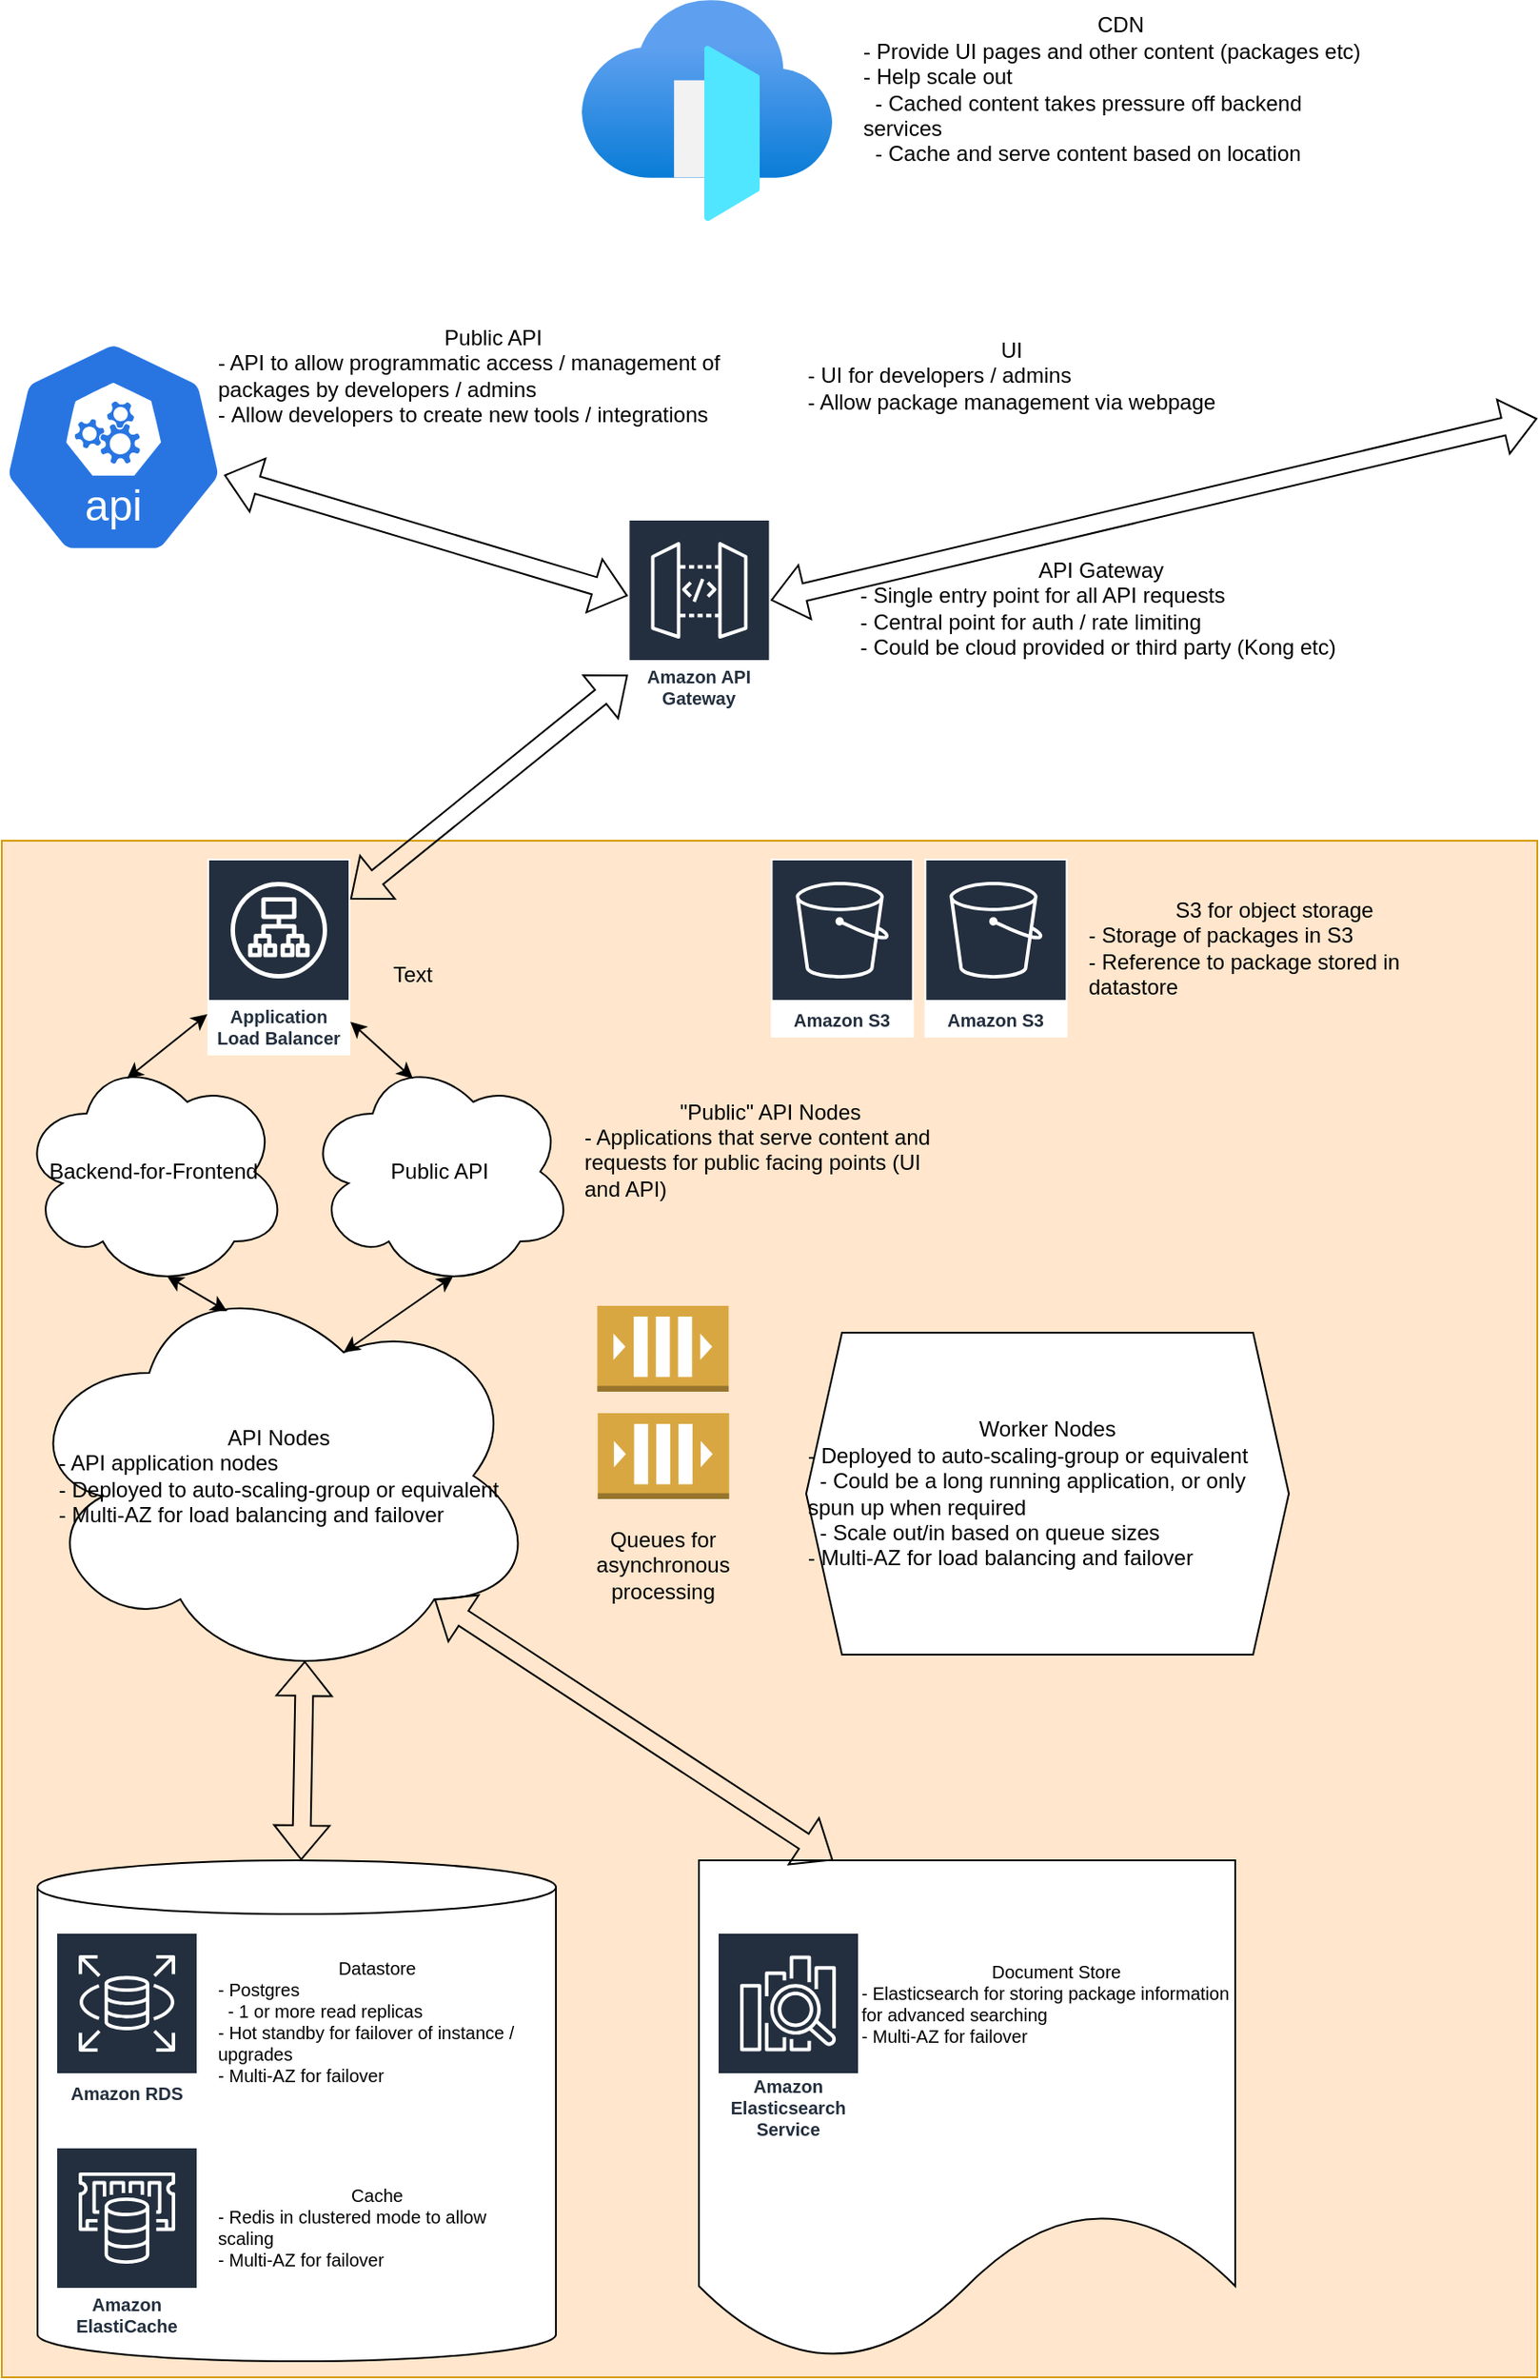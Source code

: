 <mxfile version="24.7.17">
  <diagram name="Page-1" id="X0JvL7DTKHgV-wE9UcLp">
    <mxGraphModel dx="1858" dy="2217" grid="1" gridSize="10" guides="1" tooltips="1" connect="1" arrows="1" fold="1" page="1" pageScale="1" pageWidth="827" pageHeight="1169" math="0" shadow="0">
      <root>
        <mxCell id="0" />
        <mxCell id="1" parent="0" />
        <mxCell id="qHCFgXvhmrzMCmFW_h6j-32" value="" style="whiteSpace=wrap;html=1;aspect=fixed;fillColor=#ffe6cc;strokeColor=#d79b00;" vertex="1" parent="1">
          <mxGeometry x="10" y="310" width="859" height="859" as="geometry" />
        </mxCell>
        <mxCell id="qHCFgXvhmrzMCmFW_h6j-31" value="API Nodes&lt;div style=&quot;text-align: left;&quot;&gt;- API application nodes&lt;/div&gt;&lt;div style=&quot;text-align: left;&quot;&gt;- Deployed to auto-scaling-group or equivalent&lt;/div&gt;&lt;div style=&quot;text-align: left;&quot;&gt;- Multi-AZ for load balancing and failover&lt;/div&gt;" style="ellipse;shape=cloud;whiteSpace=wrap;html=1;align=center;" vertex="1" parent="1">
          <mxGeometry x="20" y="550" width="290" height="230" as="geometry" />
        </mxCell>
        <mxCell id="qHCFgXvhmrzMCmFW_h6j-21" value="Datastore&lt;br style=&quot;font-size: 10px;&quot;&gt;&lt;div style=&quot;text-align: left;&quot;&gt;&lt;span style=&quot;background-color: initial;&quot;&gt;- Postgres&amp;nbsp;&lt;/span&gt;&lt;/div&gt;&lt;div style=&quot;text-align: left;&quot;&gt;&lt;span style=&quot;background-color: initial;&quot;&gt;&amp;nbsp; - 1 or more read replicas&lt;/span&gt;&lt;/div&gt;&lt;div style=&quot;text-align: left;&quot;&gt;- Hot standby for failover of instance / upgrades&lt;/div&gt;&lt;div style=&quot;text-align: left;&quot;&gt;- Multi-AZ&amp;nbsp;&lt;span style=&quot;background-color: initial;&quot;&gt;for failover&lt;/span&gt;&lt;/div&gt;" style="text;html=1;align=center;verticalAlign=middle;whiteSpace=wrap;rounded=0;fontSize=10;" vertex="1" parent="1">
          <mxGeometry x="130" y="930" width="180" height="80" as="geometry" />
        </mxCell>
        <mxCell id="qHCFgXvhmrzMCmFW_h6j-23" value="Amazon RDS" style="sketch=0;outlineConnect=0;fontColor=#232F3E;gradientColor=none;strokeColor=#ffffff;fillColor=#232F3E;dashed=0;verticalLabelPosition=middle;verticalAlign=bottom;align=center;html=1;whiteSpace=wrap;fontSize=10;fontStyle=1;spacing=3;shape=mxgraph.aws4.productIcon;prIcon=mxgraph.aws4.rds;" vertex="1" parent="1">
          <mxGeometry x="40" y="920" width="80" height="100" as="geometry" />
        </mxCell>
        <mxCell id="qHCFgXvhmrzMCmFW_h6j-24" value="Amazon ElastiCache" style="sketch=0;outlineConnect=0;fontColor=#232F3E;gradientColor=none;strokeColor=#ffffff;fillColor=#232F3E;dashed=0;verticalLabelPosition=middle;verticalAlign=bottom;align=center;html=1;whiteSpace=wrap;fontSize=10;fontStyle=1;spacing=3;shape=mxgraph.aws4.productIcon;prIcon=mxgraph.aws4.elasticache;" vertex="1" parent="1">
          <mxGeometry x="40" y="1040" width="80" height="110" as="geometry" />
        </mxCell>
        <mxCell id="qHCFgXvhmrzMCmFW_h6j-25" value="Cache&lt;br style=&quot;font-size: 10px;&quot;&gt;&lt;div style=&quot;text-align: left;&quot;&gt;&lt;span style=&quot;background-color: initial;&quot;&gt;- Redis in clustered mode to allow scaling&lt;/span&gt;&lt;/div&gt;&lt;div style=&quot;text-align: left;&quot;&gt;- Multi-AZ&amp;nbsp;&lt;span style=&quot;background-color: initial;&quot;&gt;for failover&lt;/span&gt;&lt;/div&gt;" style="text;html=1;align=center;verticalAlign=middle;whiteSpace=wrap;rounded=0;fontSize=10;" vertex="1" parent="1">
          <mxGeometry x="130" y="1040" width="180" height="90" as="geometry" />
        </mxCell>
        <mxCell id="qHCFgXvhmrzMCmFW_h6j-28" value="" style="shape=document;whiteSpace=wrap;html=1;boundedLbl=1;" vertex="1" parent="1">
          <mxGeometry x="400" y="880" width="300" height="280" as="geometry" />
        </mxCell>
        <mxCell id="qHCFgXvhmrzMCmFW_h6j-29" value="Amazon Elasticsearch Service" style="sketch=0;outlineConnect=0;fontColor=#232F3E;gradientColor=none;strokeColor=#ffffff;fillColor=#232F3E;dashed=0;verticalLabelPosition=middle;verticalAlign=bottom;align=center;html=1;whiteSpace=wrap;fontSize=10;fontStyle=1;spacing=3;shape=mxgraph.aws4.productIcon;prIcon=mxgraph.aws4.elasticsearch_service;" vertex="1" parent="1">
          <mxGeometry x="410" y="920" width="80" height="120" as="geometry" />
        </mxCell>
        <mxCell id="qHCFgXvhmrzMCmFW_h6j-30" value="Document Store&lt;br style=&quot;font-size: 10px;&quot;&gt;&lt;div style=&quot;text-align: left;&quot;&gt;&lt;span style=&quot;background-color: initial;&quot;&gt;- Elasticsearch for storing package information for advanced searching&lt;/span&gt;&lt;/div&gt;&lt;div style=&quot;text-align: left;&quot;&gt;- Multi-AZ for failover&lt;/div&gt;" style="text;html=1;align=center;verticalAlign=middle;whiteSpace=wrap;rounded=0;fontSize=10;" vertex="1" parent="1">
          <mxGeometry x="490" y="920" width="220" height="80" as="geometry" />
        </mxCell>
        <mxCell id="qHCFgXvhmrzMCmFW_h6j-27" value="" style="shape=cylinder3;whiteSpace=wrap;html=1;boundedLbl=1;backgroundOutline=1;size=15;fillColor=default;" vertex="1" parent="1">
          <mxGeometry x="30" y="880" width="290" height="280" as="geometry" />
        </mxCell>
        <mxCell id="qHCFgXvhmrzMCmFW_h6j-33" value="Datastore&lt;br style=&quot;font-size: 10px;&quot;&gt;&lt;div style=&quot;text-align: left;&quot;&gt;&lt;span style=&quot;background-color: initial;&quot;&gt;- Postgres&amp;nbsp;&lt;/span&gt;&lt;/div&gt;&lt;div style=&quot;text-align: left;&quot;&gt;&lt;span style=&quot;background-color: initial;&quot;&gt;&amp;nbsp; - 1 or more read replicas&lt;/span&gt;&lt;/div&gt;&lt;div style=&quot;text-align: left;&quot;&gt;- Hot standby for failover of instance / upgrades&lt;/div&gt;&lt;div style=&quot;text-align: left;&quot;&gt;- Multi-AZ&amp;nbsp;&lt;span style=&quot;background-color: initial;&quot;&gt;for failover&lt;/span&gt;&lt;/div&gt;" style="text;html=1;align=center;verticalAlign=middle;whiteSpace=wrap;rounded=0;fontSize=10;" vertex="1" parent="1">
          <mxGeometry x="130" y="930" width="180" height="80" as="geometry" />
        </mxCell>
        <mxCell id="qHCFgXvhmrzMCmFW_h6j-34" value="Amazon RDS" style="sketch=0;outlineConnect=0;fontColor=#232F3E;gradientColor=none;strokeColor=#ffffff;fillColor=#232F3E;dashed=0;verticalLabelPosition=middle;verticalAlign=bottom;align=center;html=1;whiteSpace=wrap;fontSize=10;fontStyle=1;spacing=3;shape=mxgraph.aws4.productIcon;prIcon=mxgraph.aws4.rds;" vertex="1" parent="1">
          <mxGeometry x="40" y="920" width="80" height="100" as="geometry" />
        </mxCell>
        <mxCell id="qHCFgXvhmrzMCmFW_h6j-35" value="Amazon ElastiCache" style="sketch=0;outlineConnect=0;fontColor=#232F3E;gradientColor=none;strokeColor=#ffffff;fillColor=#232F3E;dashed=0;verticalLabelPosition=middle;verticalAlign=bottom;align=center;html=1;whiteSpace=wrap;fontSize=10;fontStyle=1;spacing=3;shape=mxgraph.aws4.productIcon;prIcon=mxgraph.aws4.elasticache;" vertex="1" parent="1">
          <mxGeometry x="40" y="1040" width="80" height="110" as="geometry" />
        </mxCell>
        <mxCell id="qHCFgXvhmrzMCmFW_h6j-36" value="Cache&lt;br style=&quot;font-size: 10px;&quot;&gt;&lt;div style=&quot;text-align: left;&quot;&gt;&lt;span style=&quot;background-color: initial;&quot;&gt;- Redis in clustered mode to allow scaling&lt;/span&gt;&lt;/div&gt;&lt;div style=&quot;text-align: left;&quot;&gt;- Multi-AZ&amp;nbsp;&lt;span style=&quot;background-color: initial;&quot;&gt;for failover&lt;/span&gt;&lt;/div&gt;" style="text;html=1;align=center;verticalAlign=middle;whiteSpace=wrap;rounded=0;fontSize=10;" vertex="1" parent="1">
          <mxGeometry x="130" y="1040" width="180" height="90" as="geometry" />
        </mxCell>
        <mxCell id="qHCFgXvhmrzMCmFW_h6j-40" value="Amazon API Gateway" style="sketch=0;outlineConnect=0;fontColor=#232F3E;gradientColor=none;strokeColor=#ffffff;fillColor=#232F3E;dashed=0;verticalLabelPosition=middle;verticalAlign=bottom;align=center;html=1;whiteSpace=wrap;fontSize=10;fontStyle=1;spacing=3;shape=mxgraph.aws4.productIcon;prIcon=mxgraph.aws4.api_gateway;" vertex="1" parent="1">
          <mxGeometry x="360.19" y="130" width="80" height="110" as="geometry" />
        </mxCell>
        <mxCell id="qHCFgXvhmrzMCmFW_h6j-41" value="Application Load Balancer" style="sketch=0;outlineConnect=0;fontColor=#232F3E;gradientColor=none;strokeColor=#ffffff;fillColor=#232F3E;dashed=0;verticalLabelPosition=middle;verticalAlign=bottom;align=center;html=1;whiteSpace=wrap;fontSize=10;fontStyle=1;spacing=3;shape=mxgraph.aws4.productIcon;prIcon=mxgraph.aws4.application_load_balancer;" vertex="1" parent="1">
          <mxGeometry x="125" y="320" width="80" height="110" as="geometry" />
        </mxCell>
        <mxCell id="qHCFgXvhmrzMCmFW_h6j-42" value="" style="shape=flexArrow;endArrow=classic;startArrow=classic;html=1;rounded=0;exitX=1;exitY=0.5;exitDx=0;exitDy=0;" edge="1" parent="1" source="qHCFgXvhmrzMCmFW_h6j-54" target="qHCFgXvhmrzMCmFW_h6j-40">
          <mxGeometry width="100" height="100" relative="1" as="geometry">
            <mxPoint x="120" y="610" as="sourcePoint" />
            <mxPoint x="220" y="510" as="targetPoint" />
          </mxGeometry>
        </mxCell>
        <mxCell id="qHCFgXvhmrzMCmFW_h6j-43" value="Worker Nodes&lt;div&gt;&lt;div style=&quot;text-align: left;&quot;&gt;- Deployed to auto-scaling-group or equivalent&lt;/div&gt;&lt;div style=&quot;text-align: left;&quot;&gt;&amp;nbsp; - Could be a long running application, or only spun up when required&lt;/div&gt;&lt;div style=&quot;text-align: left;&quot;&gt;&amp;nbsp; - Scale out/in based on queue sizes&amp;nbsp;&lt;/div&gt;&lt;div style=&quot;text-align: left;&quot;&gt;- Multi-AZ for load balancing and failover&lt;/div&gt;&lt;/div&gt;" style="shape=hexagon;perimeter=hexagonPerimeter2;whiteSpace=wrap;html=1;fixedSize=1;" vertex="1" parent="1">
          <mxGeometry x="460" y="585" width="270" height="180" as="geometry" />
        </mxCell>
        <mxCell id="qHCFgXvhmrzMCmFW_h6j-44" value="" style="outlineConnect=0;dashed=0;verticalLabelPosition=bottom;verticalAlign=top;align=center;html=1;shape=mxgraph.aws3.queue;fillColor=#D9A741;gradientColor=none;" vertex="1" parent="1">
          <mxGeometry x="343.13" y="570" width="73.5" height="48" as="geometry" />
        </mxCell>
        <mxCell id="qHCFgXvhmrzMCmFW_h6j-45" value="" style="outlineConnect=0;dashed=0;verticalLabelPosition=bottom;verticalAlign=top;align=center;html=1;shape=mxgraph.aws3.queue;fillColor=#D9A741;gradientColor=none;" vertex="1" parent="1">
          <mxGeometry x="343.38" y="630" width="73.5" height="48" as="geometry" />
        </mxCell>
        <mxCell id="qHCFgXvhmrzMCmFW_h6j-47" value="Queues for asynchronous processing" style="text;html=1;align=center;verticalAlign=middle;whiteSpace=wrap;rounded=0;" vertex="1" parent="1">
          <mxGeometry x="320.06" y="700" width="120.13" height="30" as="geometry" />
        </mxCell>
        <mxCell id="qHCFgXvhmrzMCmFW_h6j-48" value="" style="shape=flexArrow;endArrow=classic;startArrow=classic;html=1;rounded=0;entryX=0.55;entryY=0.95;entryDx=0;entryDy=0;entryPerimeter=0;" edge="1" parent="1" source="qHCFgXvhmrzMCmFW_h6j-27" target="qHCFgXvhmrzMCmFW_h6j-31">
          <mxGeometry width="100" height="100" relative="1" as="geometry">
            <mxPoint x="120" y="610" as="sourcePoint" />
            <mxPoint x="220" y="510" as="targetPoint" />
          </mxGeometry>
        </mxCell>
        <mxCell id="qHCFgXvhmrzMCmFW_h6j-49" value="" style="shape=flexArrow;endArrow=classic;startArrow=classic;html=1;rounded=0;exitX=0.25;exitY=0;exitDx=0;exitDy=0;entryX=0.8;entryY=0.8;entryDx=0;entryDy=0;entryPerimeter=0;" edge="1" parent="1" source="qHCFgXvhmrzMCmFW_h6j-28" target="qHCFgXvhmrzMCmFW_h6j-31">
          <mxGeometry width="100" height="100" relative="1" as="geometry">
            <mxPoint x="280" y="880" as="sourcePoint" />
            <mxPoint x="180" y="810" as="targetPoint" />
          </mxGeometry>
        </mxCell>
        <mxCell id="qHCFgXvhmrzMCmFW_h6j-50" value="Amazon S3" style="sketch=0;outlineConnect=0;fontColor=#232F3E;gradientColor=none;strokeColor=#ffffff;fillColor=#232F3E;dashed=0;verticalLabelPosition=middle;verticalAlign=bottom;align=center;html=1;whiteSpace=wrap;fontSize=10;fontStyle=1;spacing=3;shape=mxgraph.aws4.productIcon;prIcon=mxgraph.aws4.s3;" vertex="1" parent="1">
          <mxGeometry x="526.19" y="320" width="80" height="100" as="geometry" />
        </mxCell>
        <mxCell id="qHCFgXvhmrzMCmFW_h6j-51" value="&lt;div style=&quot;text-align: center;&quot;&gt;&lt;span style=&quot;background-color: initial;&quot;&gt;S3 for object storage&lt;/span&gt;&lt;/div&gt;&lt;div&gt;- Storage of packages in S3&lt;/div&gt;&lt;div&gt;- Reference to package stored in datastore&lt;/div&gt;" style="text;html=1;align=left;verticalAlign=middle;whiteSpace=wrap;rounded=0;" vertex="1" parent="1">
          <mxGeometry x="616.19" y="320" width="210" height="100" as="geometry" />
        </mxCell>
        <mxCell id="qHCFgXvhmrzMCmFW_h6j-52" value="Amazon S3" style="sketch=0;outlineConnect=0;fontColor=#232F3E;gradientColor=none;strokeColor=#ffffff;fillColor=#232F3E;dashed=0;verticalLabelPosition=middle;verticalAlign=bottom;align=center;html=1;whiteSpace=wrap;fontSize=10;fontStyle=1;spacing=3;shape=mxgraph.aws4.productIcon;prIcon=mxgraph.aws4.s3;" vertex="1" parent="1">
          <mxGeometry x="440.19" y="320" width="80" height="100" as="geometry" />
        </mxCell>
        <mxCell id="qHCFgXvhmrzMCmFW_h6j-53" value="API Gateway&lt;div&gt;&lt;div style=&quot;text-align: left;&quot;&gt;&lt;span style=&quot;background-color: initial;&quot;&gt;- Single entry point for all API requests&lt;/span&gt;&lt;br&gt;&lt;/div&gt;&lt;div style=&quot;text-align: left;&quot;&gt;- Central point for auth / rate limiting&lt;/div&gt;&lt;/div&gt;&lt;div style=&quot;text-align: left;&quot;&gt;- Could be cloud provided or third party (Kong etc)&amp;nbsp;&lt;/div&gt;" style="text;html=1;align=center;verticalAlign=middle;whiteSpace=wrap;rounded=0;" vertex="1" parent="1">
          <mxGeometry x="450" y="130" width="350" height="100" as="geometry" />
        </mxCell>
        <mxCell id="qHCFgXvhmrzMCmFW_h6j-54" value="" style="shape=image;html=1;verticalAlign=top;verticalLabelPosition=bottom;labelBackgroundColor=#ffffff;imageAspect=0;aspect=fixed;image=https://cdn2.iconfinder.com/data/icons/circle-icons-1/64/browser-128.png" vertex="1" parent="1">
          <mxGeometry x="741" y="10" width="128" height="128" as="geometry" />
        </mxCell>
        <mxCell id="qHCFgXvhmrzMCmFW_h6j-55" value="" style="shape=flexArrow;endArrow=classic;startArrow=classic;html=1;rounded=0;" edge="1" parent="1" source="qHCFgXvhmrzMCmFW_h6j-41" target="qHCFgXvhmrzMCmFW_h6j-40">
          <mxGeometry width="100" height="100" relative="1" as="geometry">
            <mxPoint x="239" y="234" as="sourcePoint" />
            <mxPoint x="360" y="260" as="targetPoint" />
          </mxGeometry>
        </mxCell>
        <mxCell id="qHCFgXvhmrzMCmFW_h6j-56" value="Text" style="text;html=1;align=center;verticalAlign=middle;whiteSpace=wrap;rounded=0;" vertex="1" parent="1">
          <mxGeometry x="210" y="370" width="60" height="30" as="geometry" />
        </mxCell>
        <mxCell id="qHCFgXvhmrzMCmFW_h6j-57" value="UI&lt;div style=&quot;text-align: left;&quot;&gt;- UI for developers / admins&lt;/div&gt;&lt;div style=&quot;text-align: left;&quot;&gt;- Allow package management via webpage&lt;/div&gt;" style="text;html=1;align=center;verticalAlign=middle;whiteSpace=wrap;rounded=0;" vertex="1" parent="1">
          <mxGeometry x="420" y="10" width="310" height="80" as="geometry" />
        </mxCell>
        <mxCell id="qHCFgXvhmrzMCmFW_h6j-62" value="" style="aspect=fixed;sketch=0;html=1;dashed=0;whitespace=wrap;verticalLabelPosition=bottom;verticalAlign=top;fillColor=#2875E2;strokeColor=#ffffff;points=[[0.005,0.63,0],[0.1,0.2,0],[0.9,0.2,0],[0.5,0,0],[0.995,0.63,0],[0.72,0.99,0],[0.5,1,0],[0.28,0.99,0]];shape=mxgraph.kubernetes.icon2;kubernetesLabel=1;prIcon=api" vertex="1" parent="1">
          <mxGeometry x="10" y="30" width="125" height="120" as="geometry" />
        </mxCell>
        <mxCell id="qHCFgXvhmrzMCmFW_h6j-63" value="" style="shape=flexArrow;endArrow=classic;startArrow=classic;html=1;rounded=0;exitX=0.995;exitY=0.63;exitDx=0;exitDy=0;exitPerimeter=0;" edge="1" parent="1" source="qHCFgXvhmrzMCmFW_h6j-62" target="qHCFgXvhmrzMCmFW_h6j-40">
          <mxGeometry width="100" height="100" relative="1" as="geometry">
            <mxPoint x="154" y="84" as="sourcePoint" />
            <mxPoint x="280" y="190" as="targetPoint" />
            <Array as="points" />
          </mxGeometry>
        </mxCell>
        <mxCell id="qHCFgXvhmrzMCmFW_h6j-64" value="&lt;div style=&quot;&quot;&gt;Public API&lt;/div&gt;&lt;div style=&quot;text-align: left;&quot;&gt;- API to allow programmatic access / management of packages by developers / admins&lt;/div&gt;&lt;div style=&quot;text-align: left;&quot;&gt;-&amp;nbsp;Allow developers to create new tools / integrations&lt;/div&gt;" style="text;html=1;align=center;verticalAlign=middle;whiteSpace=wrap;rounded=0;" vertex="1" parent="1">
          <mxGeometry x="130" y="10" width="310" height="80" as="geometry" />
        </mxCell>
        <mxCell id="qHCFgXvhmrzMCmFW_h6j-65" value="Backend-for-Frontend" style="ellipse;shape=cloud;whiteSpace=wrap;html=1;align=center;" vertex="1" parent="1">
          <mxGeometry x="20" y="430" width="150" height="130" as="geometry" />
        </mxCell>
        <mxCell id="qHCFgXvhmrzMCmFW_h6j-66" value="Public API" style="ellipse;shape=cloud;whiteSpace=wrap;html=1;align=center;" vertex="1" parent="1">
          <mxGeometry x="180" y="430" width="150" height="130" as="geometry" />
        </mxCell>
        <mxCell id="qHCFgXvhmrzMCmFW_h6j-67" value="" style="endArrow=classic;startArrow=classic;html=1;rounded=0;exitX=0.4;exitY=0.1;exitDx=0;exitDy=0;exitPerimeter=0;" edge="1" parent="1" source="qHCFgXvhmrzMCmFW_h6j-65" target="qHCFgXvhmrzMCmFW_h6j-41">
          <mxGeometry width="50" height="50" relative="1" as="geometry">
            <mxPoint x="140" y="280" as="sourcePoint" />
            <mxPoint x="40" y="210" as="targetPoint" />
          </mxGeometry>
        </mxCell>
        <mxCell id="qHCFgXvhmrzMCmFW_h6j-68" value="" style="endArrow=classic;startArrow=classic;html=1;rounded=0;exitX=0.4;exitY=0.1;exitDx=0;exitDy=0;exitPerimeter=0;" edge="1" parent="1" source="qHCFgXvhmrzMCmFW_h6j-66" target="qHCFgXvhmrzMCmFW_h6j-41">
          <mxGeometry width="50" height="50" relative="1" as="geometry">
            <mxPoint x="90" y="453" as="sourcePoint" />
            <mxPoint x="135" y="417" as="targetPoint" />
          </mxGeometry>
        </mxCell>
        <mxCell id="qHCFgXvhmrzMCmFW_h6j-69" value="" style="endArrow=classic;startArrow=classic;html=1;rounded=0;exitX=0.55;exitY=0.95;exitDx=0;exitDy=0;exitPerimeter=0;entryX=0.625;entryY=0.2;entryDx=0;entryDy=0;entryPerimeter=0;" edge="1" parent="1" source="qHCFgXvhmrzMCmFW_h6j-66" target="qHCFgXvhmrzMCmFW_h6j-31">
          <mxGeometry width="50" height="50" relative="1" as="geometry">
            <mxPoint x="250" y="453" as="sourcePoint" />
            <mxPoint x="215" y="421" as="targetPoint" />
          </mxGeometry>
        </mxCell>
        <mxCell id="qHCFgXvhmrzMCmFW_h6j-70" value="" style="endArrow=classic;startArrow=classic;html=1;rounded=0;exitX=0.55;exitY=0.95;exitDx=0;exitDy=0;exitPerimeter=0;entryX=0.4;entryY=0.1;entryDx=0;entryDy=0;entryPerimeter=0;" edge="1" parent="1" source="qHCFgXvhmrzMCmFW_h6j-65" target="qHCFgXvhmrzMCmFW_h6j-31">
          <mxGeometry width="50" height="50" relative="1" as="geometry">
            <mxPoint x="273" y="564" as="sourcePoint" />
            <mxPoint x="211" y="606" as="targetPoint" />
          </mxGeometry>
        </mxCell>
        <mxCell id="qHCFgXvhmrzMCmFW_h6j-71" value="&lt;div style=&quot;&quot;&gt;&quot;Public&quot; API Nodes&lt;/div&gt;&lt;div style=&quot;text-align: left;&quot;&gt;- Applications that serve content and requests for public facing points (UI and API)&lt;/div&gt;&lt;div style=&quot;text-align: left;&quot;&gt;&lt;br&gt;&lt;/div&gt;" style="text;html=1;align=center;verticalAlign=middle;whiteSpace=wrap;rounded=0;" vertex="1" parent="1">
          <mxGeometry x="334.5" y="440" width="210" height="100" as="geometry" />
        </mxCell>
        <mxCell id="qHCFgXvhmrzMCmFW_h6j-72" value="" style="image;aspect=fixed;html=1;points=[];align=center;fontSize=12;image=img/lib/azure2/networking/Front_Doors.svg;" vertex="1" parent="1">
          <mxGeometry x="334.5" y="-160" width="140" height="123.53" as="geometry" />
        </mxCell>
        <mxCell id="qHCFgXvhmrzMCmFW_h6j-73" value="&lt;div style=&quot;text-align: center;&quot;&gt;&lt;span style=&quot;background-color: initial;&quot;&gt;CDN&lt;/span&gt;&lt;/div&gt;&lt;div&gt;- Provide UI pages and other content (packages etc)&lt;/div&gt;&lt;div&gt;- Help scale out&lt;/div&gt;&lt;div&gt;&amp;nbsp; - Cached content takes pressure off backend services&lt;/div&gt;&lt;div&gt;&amp;nbsp; - Cache and serve content based on location&lt;/div&gt;" style="text;html=1;align=left;verticalAlign=middle;whiteSpace=wrap;rounded=0;" vertex="1" parent="1">
          <mxGeometry x="490" y="-160" width="290" height="100" as="geometry" />
        </mxCell>
      </root>
    </mxGraphModel>
  </diagram>
</mxfile>
